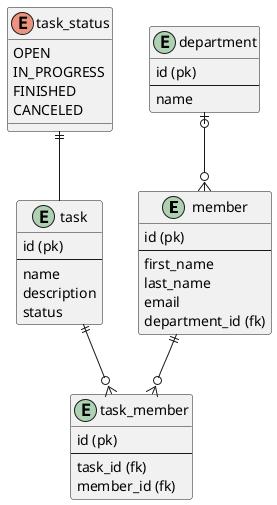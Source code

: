 @startuml

entity member {
    id (pk)
    ---
    first_name
    last_name
    email
    department_id (fk)
    }

    entity department {
    id (pk)
    ---
    name
    }

entity task {
    id (pk)
    ---
    name
    description
    status
}

entity task_member {
    id (pk)
    --
    task_id (fk)
    member_id (fk)
}

enum task_status {
    OPEN
    IN_PROGRESS
    FINISHED
    CANCELED
    }

member ||--o{ task_member
task ||--o{ task_member
task_status ||-- task
department |o--o{ member

@enduml